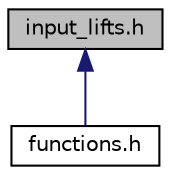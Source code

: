 digraph "input_lifts.h"
{
 // LATEX_PDF_SIZE
  edge [fontname="Helvetica",fontsize="10",labelfontname="Helvetica",labelfontsize="10"];
  node [fontname="Helvetica",fontsize="10",shape=record];
  Node1 [label="input_lifts.h",height=0.2,width=0.4,color="black", fillcolor="grey75", style="filled", fontcolor="black",tooltip="Inputs the number of lifts from user."];
  Node1 -> Node2 [dir="back",color="midnightblue",fontsize="10",style="solid"];
  Node2 [label="functions.h",height=0.2,width=0.4,color="black", fillcolor="white", style="filled",URL="$functions_8h.html",tooltip="Simply contains all the headers of the different function."];
}
